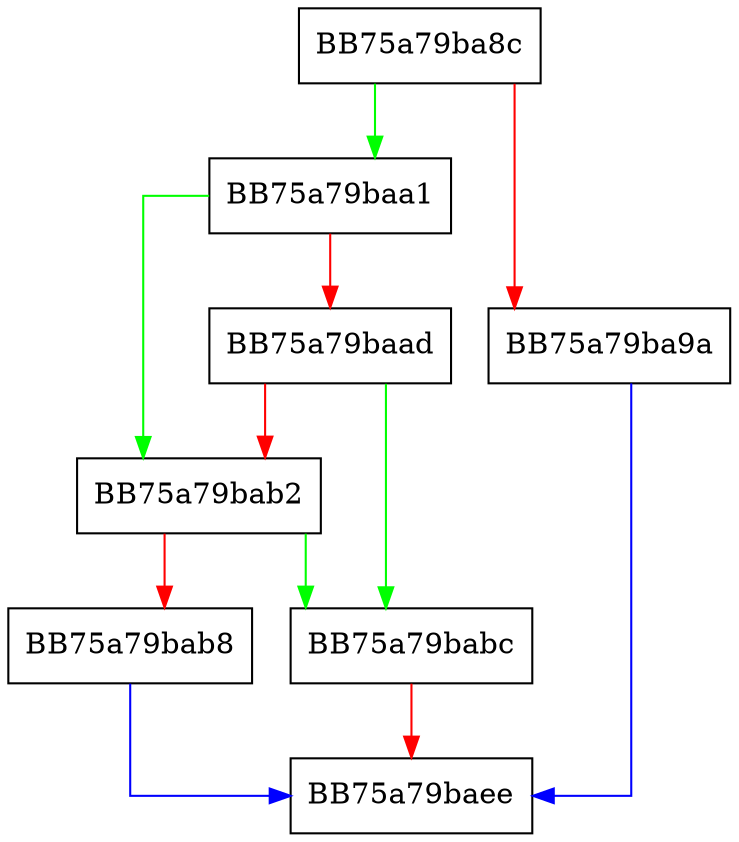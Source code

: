 digraph fflush {
  node [shape="box"];
  graph [splines=ortho];
  BB75a79ba8c -> BB75a79baa1 [color="green"];
  BB75a79ba8c -> BB75a79ba9a [color="red"];
  BB75a79ba9a -> BB75a79baee [color="blue"];
  BB75a79baa1 -> BB75a79bab2 [color="green"];
  BB75a79baa1 -> BB75a79baad [color="red"];
  BB75a79baad -> BB75a79babc [color="green"];
  BB75a79baad -> BB75a79bab2 [color="red"];
  BB75a79bab2 -> BB75a79babc [color="green"];
  BB75a79bab2 -> BB75a79bab8 [color="red"];
  BB75a79bab8 -> BB75a79baee [color="blue"];
  BB75a79babc -> BB75a79baee [color="red"];
}
